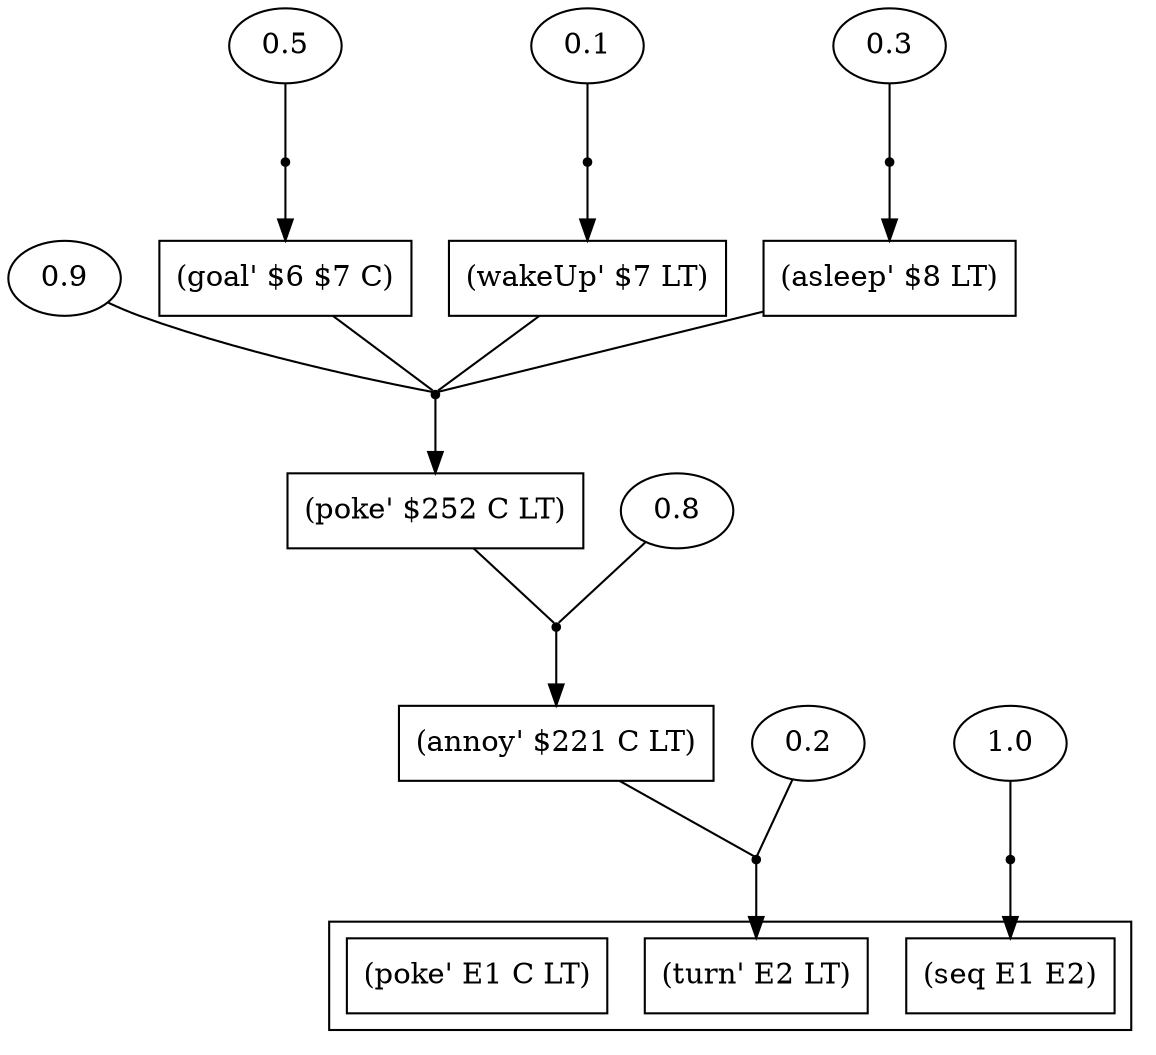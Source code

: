 digraph proof {
 graph [rankdir="TB"]
  e0 [label="0.9"];
  e1 [label="0.5"];
  e2 [label="0.1"];
  e3 [label="0.3"];
  e4 [label="0.2"];
  e5 [label="0.8"];
  e6 [label="1.0"];
  i0 [shape=box label="(goal' $6 $7 C)"];
  i1 [shape=box label="(wakeUp' $7 LT)"];
  i2 [shape=box label="(asleep' $8 LT)"];
  i3 [shape=box label="(annoy' $221 C LT)"];
  i4 [shape=box label="(poke' $252 C LT)"];
  r0 [shape=point];
  r0 -> i4
  i0 -> r0 [arrowhead=none]
  i1 -> r0 [arrowhead=none]
  i2 -> r0 [arrowhead=none]
  e0 -> r0 [arrowhead=none]
  r1 [shape=point];
  r1 -> i0
  e1 -> r1 [arrowhead=none]
  r2 [shape=point];
  r2 -> i1
  e2 -> r2 [arrowhead=none]
  r3 [shape=point];
  r3 -> i2
  e3 -> r3 [arrowhead=none]
  r4 [shape=point];
  r4 -> o1
  i3 -> r4 [arrowhead=none]
  e4 -> r4 [arrowhead=none]
  r5 [shape=point];
  r5 -> i3
  i4 -> r5 [arrowhead=none]
  e5 -> r5 [arrowhead=none]
  r6 [shape=point];
  r6 -> o2
  e6 -> r6 [arrowhead=none]
 subgraph cluster {  o0 [shape=box label="(poke' E1 C LT)"];
  o1 [shape=box label="(turn' E2 LT)"];
  o2 [shape=box label="(seq E1 E2)"];
 }
}

